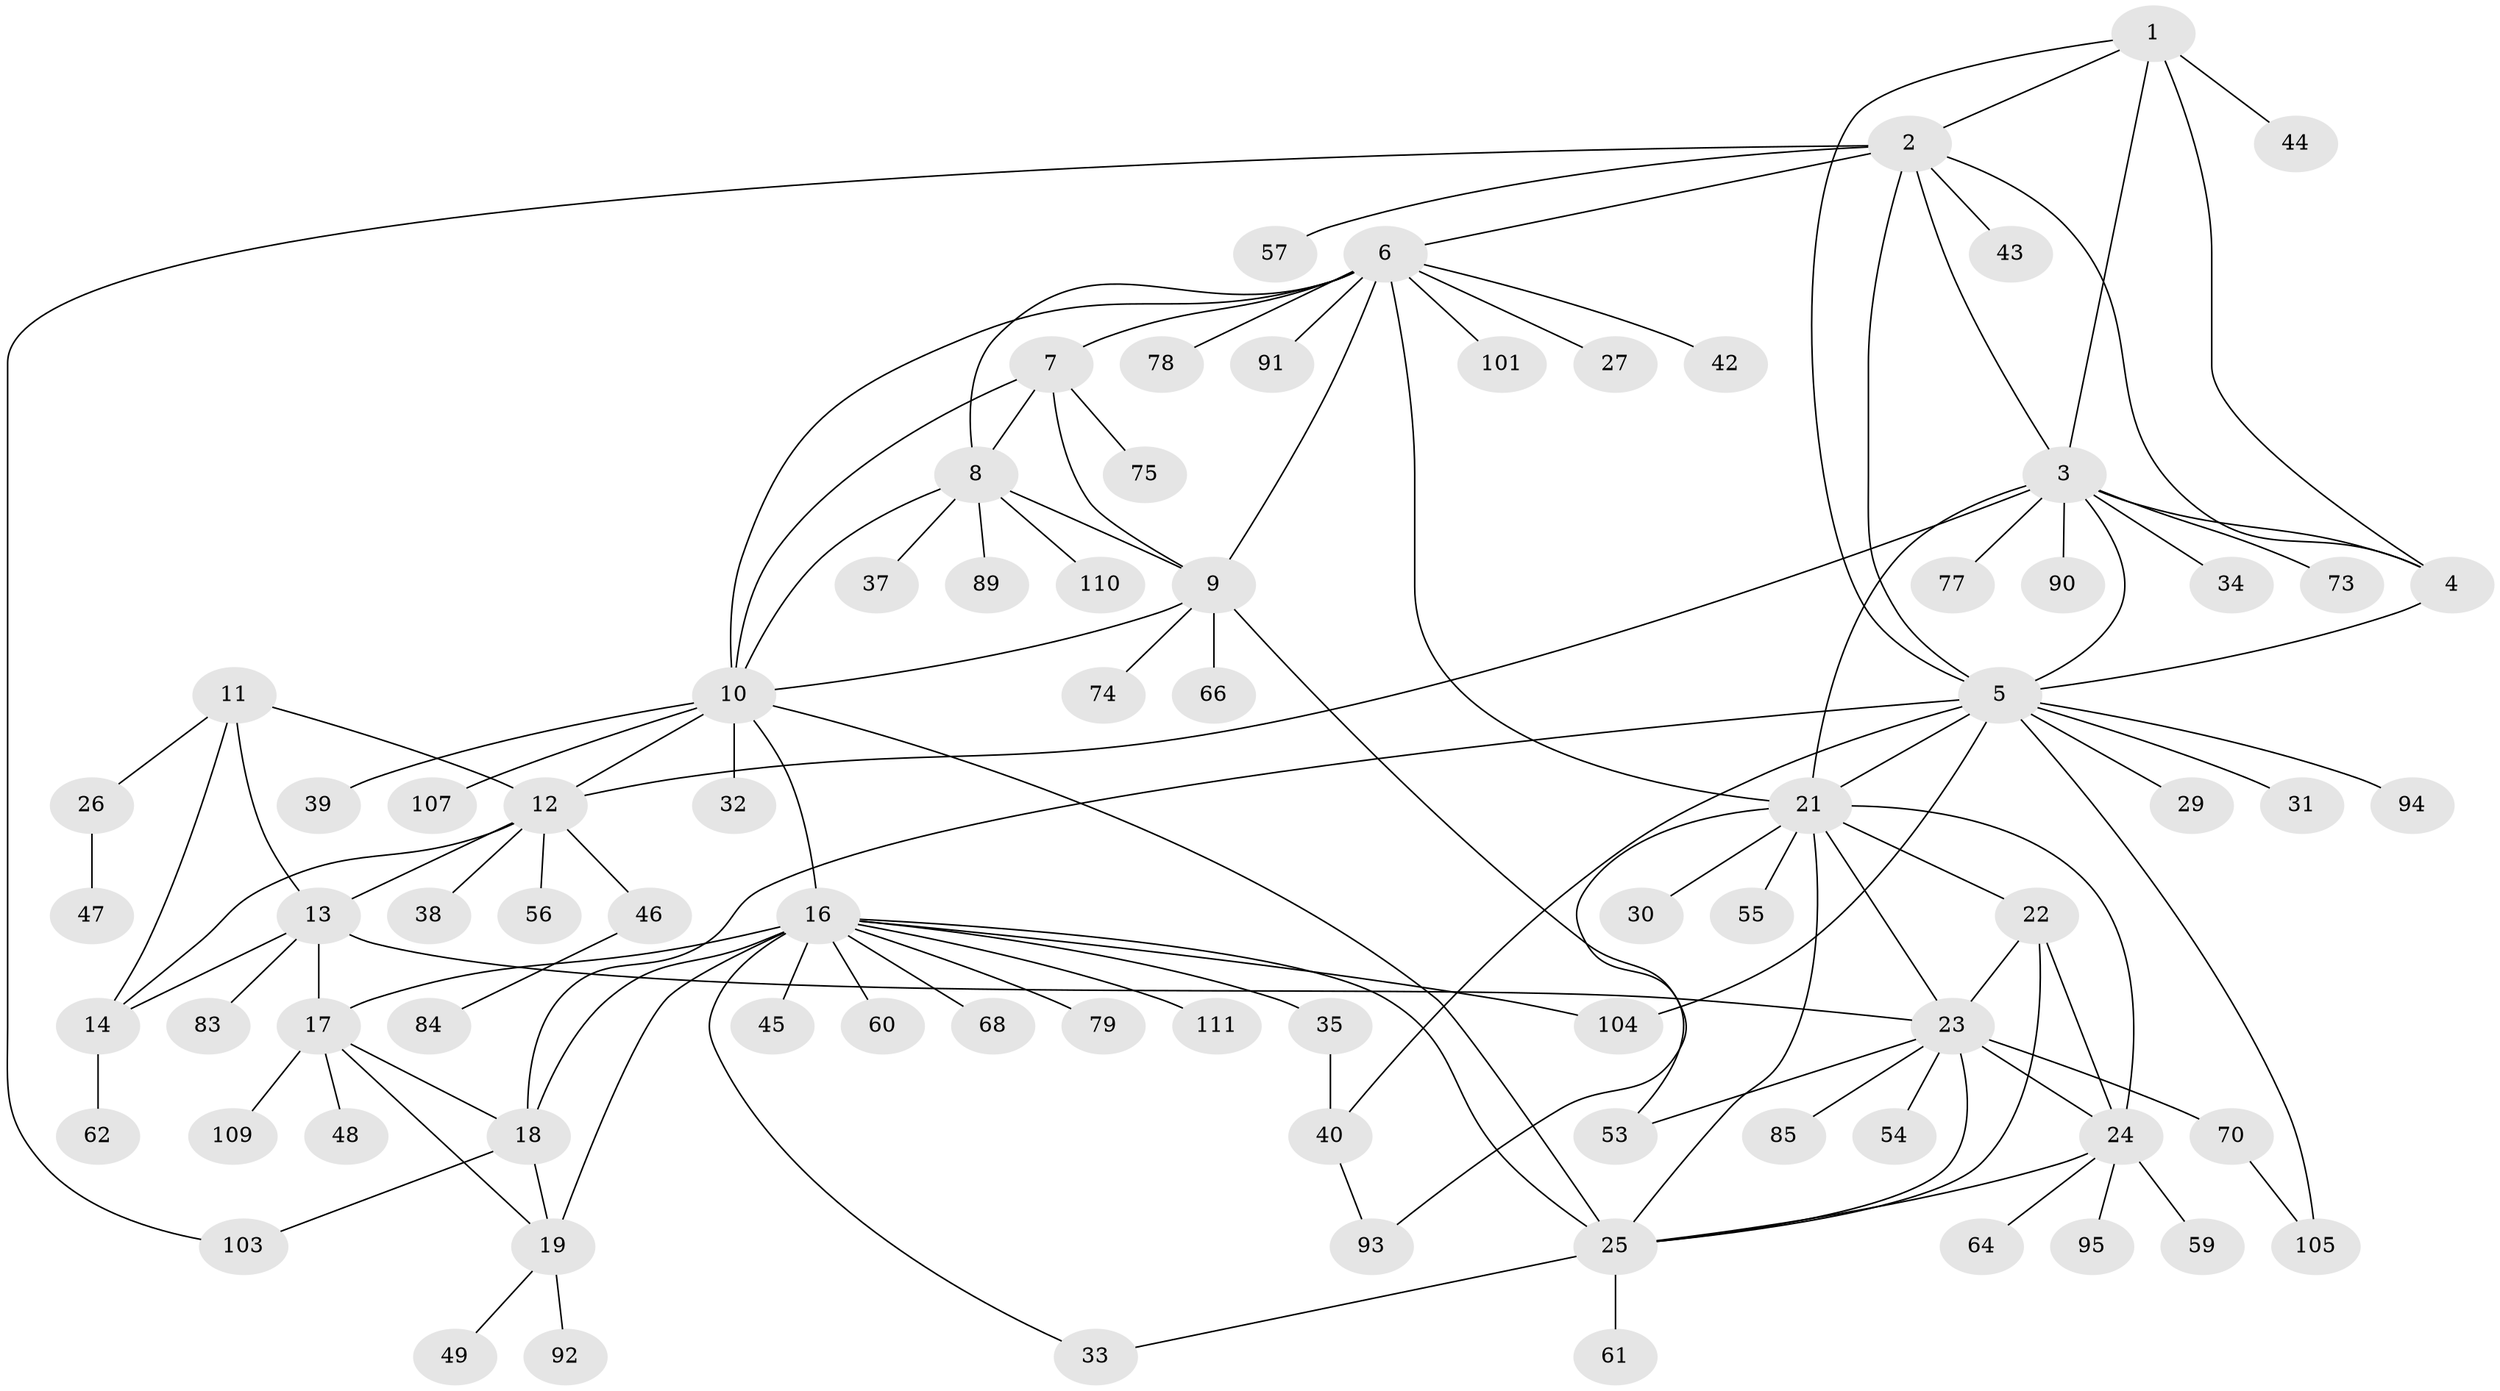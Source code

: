 // Generated by graph-tools (version 1.1) at 2025/52/02/27/25 19:52:21]
// undirected, 81 vertices, 119 edges
graph export_dot {
graph [start="1"]
  node [color=gray90,style=filled];
  1 [super="+102"];
  2 [super="+106"];
  3 [super="+113"];
  4 [super="+58"];
  5 [super="+98"];
  6 [super="+82"];
  7 [super="+80"];
  8 [super="+36"];
  9;
  10 [super="+71"];
  11 [super="+28"];
  12 [super="+15"];
  13 [super="+86"];
  14 [super="+67"];
  16 [super="+20"];
  17 [super="+63"];
  18;
  19 [super="+65"];
  21 [super="+41"];
  22 [super="+69"];
  23 [super="+96"];
  24 [super="+50"];
  25 [super="+52"];
  26 [super="+72"];
  27;
  29;
  30;
  31;
  32;
  33;
  34 [super="+88"];
  35;
  37;
  38;
  39;
  40 [super="+81"];
  42;
  43;
  44;
  45;
  46 [super="+51"];
  47;
  48;
  49 [super="+97"];
  53;
  54;
  55;
  56;
  57 [super="+100"];
  59;
  60;
  61 [super="+76"];
  62 [super="+87"];
  64 [super="+99"];
  66 [super="+112"];
  68;
  70;
  73 [super="+114"];
  74;
  75;
  77;
  78;
  79;
  83;
  84;
  85;
  89;
  90;
  91;
  92;
  93;
  94;
  95;
  101;
  103;
  104;
  105 [super="+108"];
  107;
  109;
  110;
  111;
  1 -- 2;
  1 -- 3;
  1 -- 4;
  1 -- 5;
  1 -- 44;
  2 -- 3;
  2 -- 4;
  2 -- 5;
  2 -- 6;
  2 -- 43;
  2 -- 57;
  2 -- 103;
  3 -- 4;
  3 -- 5;
  3 -- 12;
  3 -- 34;
  3 -- 73;
  3 -- 77;
  3 -- 90;
  3 -- 21;
  4 -- 5;
  5 -- 18;
  5 -- 21;
  5 -- 29;
  5 -- 31;
  5 -- 40;
  5 -- 94;
  5 -- 104;
  5 -- 105;
  6 -- 7;
  6 -- 8;
  6 -- 9;
  6 -- 10;
  6 -- 27;
  6 -- 42;
  6 -- 78;
  6 -- 91;
  6 -- 21;
  6 -- 101;
  7 -- 8;
  7 -- 9;
  7 -- 10;
  7 -- 75;
  8 -- 9;
  8 -- 10;
  8 -- 37;
  8 -- 89;
  8 -- 110;
  9 -- 10;
  9 -- 53;
  9 -- 66;
  9 -- 74;
  10 -- 12;
  10 -- 16;
  10 -- 25;
  10 -- 32;
  10 -- 39;
  10 -- 107;
  11 -- 12 [weight=2];
  11 -- 13;
  11 -- 14;
  11 -- 26;
  12 -- 13 [weight=2];
  12 -- 14 [weight=2];
  12 -- 38;
  12 -- 46;
  12 -- 56;
  13 -- 14;
  13 -- 17;
  13 -- 23;
  13 -- 83;
  14 -- 62;
  16 -- 17 [weight=2];
  16 -- 18 [weight=2];
  16 -- 19 [weight=2];
  16 -- 60;
  16 -- 68;
  16 -- 104;
  16 -- 33;
  16 -- 35;
  16 -- 45;
  16 -- 79;
  16 -- 111;
  16 -- 25 [weight=2];
  17 -- 18;
  17 -- 19;
  17 -- 48;
  17 -- 109;
  18 -- 19;
  18 -- 103;
  19 -- 49;
  19 -- 92;
  21 -- 22;
  21 -- 23;
  21 -- 24;
  21 -- 25;
  21 -- 30;
  21 -- 55;
  21 -- 93;
  22 -- 23;
  22 -- 24;
  22 -- 25;
  23 -- 24;
  23 -- 25;
  23 -- 54;
  23 -- 70;
  23 -- 85;
  23 -- 53;
  24 -- 25;
  24 -- 64;
  24 -- 59;
  24 -- 95;
  25 -- 33;
  25 -- 61;
  26 -- 47;
  35 -- 40;
  40 -- 93;
  46 -- 84;
  70 -- 105;
}
